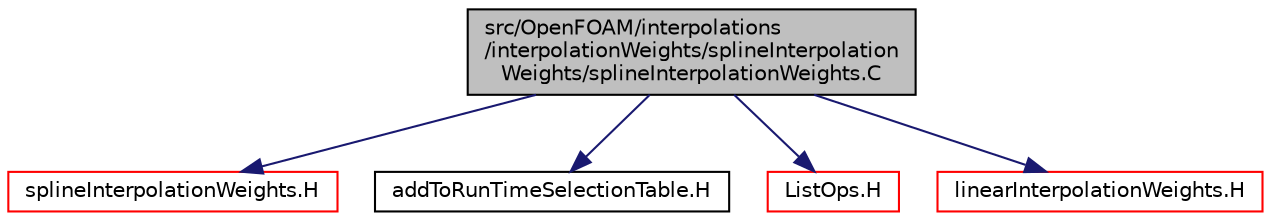 digraph "src/OpenFOAM/interpolations/interpolationWeights/splineInterpolationWeights/splineInterpolationWeights.C"
{
  bgcolor="transparent";
  edge [fontname="Helvetica",fontsize="10",labelfontname="Helvetica",labelfontsize="10"];
  node [fontname="Helvetica",fontsize="10",shape=record];
  Node0 [label="src/OpenFOAM/interpolations\l/interpolationWeights/splineInterpolation\lWeights/splineInterpolationWeights.C",height=0.2,width=0.4,color="black", fillcolor="grey75", style="filled", fontcolor="black"];
  Node0 -> Node1 [color="midnightblue",fontsize="10",style="solid",fontname="Helvetica"];
  Node1 [label="splineInterpolationWeights.H",height=0.2,width=0.4,color="red",URL="$a11207.html"];
  Node0 -> Node130 [color="midnightblue",fontsize="10",style="solid",fontname="Helvetica"];
  Node130 [label="addToRunTimeSelectionTable.H",height=0.2,width=0.4,color="black",URL="$a09989.html",tooltip="Macros for easy insertion into run-time selection tables. "];
  Node0 -> Node89 [color="midnightblue",fontsize="10",style="solid",fontname="Helvetica"];
  Node89 [label="ListOps.H",height=0.2,width=0.4,color="red",URL="$a09389.html",tooltip="Various functions to operate on Lists. "];
  Node0 -> Node131 [color="midnightblue",fontsize="10",style="solid",fontname="Helvetica"];
  Node131 [label="linearInterpolationWeights.H",height=0.2,width=0.4,color="red",URL="$a11201.html"];
}
